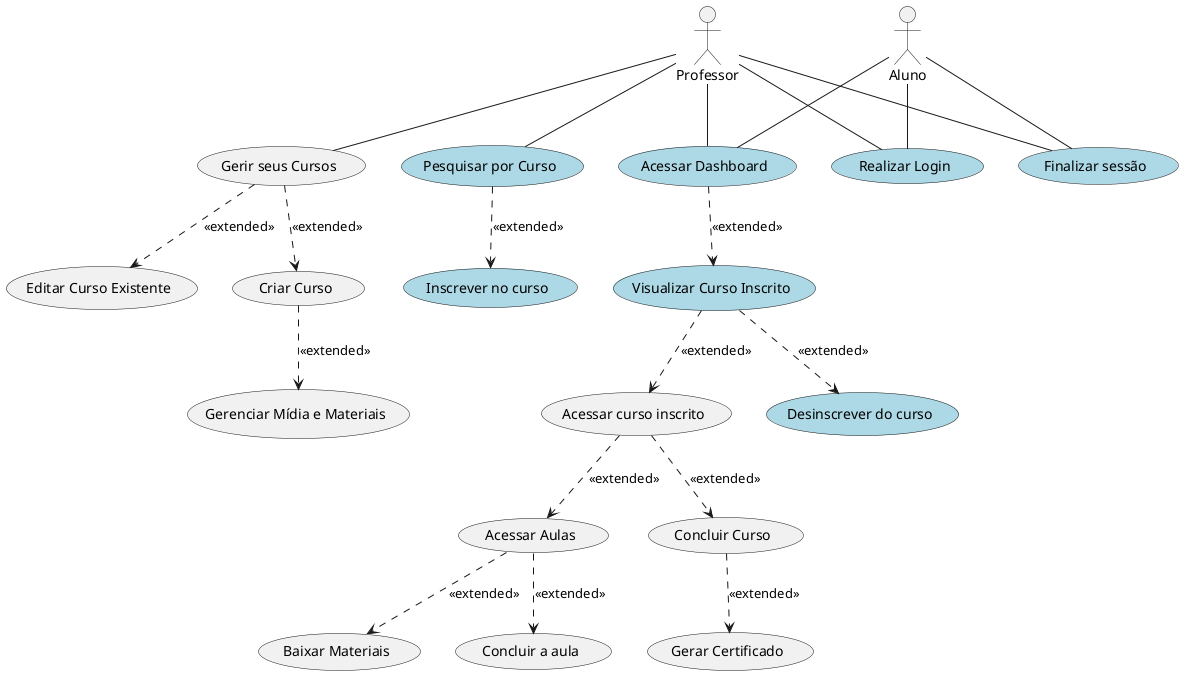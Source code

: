 @startuml
actor Aluno
actor Professor

(Acessar Dashboard) #LightBlue
(Pesquisar por Curso) #LightBlue
(Realizar Login) #LightBlue
(Finalizar sessão) #LightBlue
(Visualizar Curso Inscrito) #LightBlue
(Desinscrever do curso) #LightBlue
(Inscrever no curso) #LightBlue
 
Aluno -- (Acessar Dashboard)
Professor -- (Acessar Dashboard)
Professor -- (Pesquisar por Curso)
Professor -- (Gerir seus Cursos)

Aluno -- (Realizar Login)
Professor -- (Realizar Login)
Aluno -- (Finalizar sessão)
Professor -- (Finalizar sessão)

(Acessar Dashboard) ..> (Visualizar Curso Inscrito) : <<extended>>
(Visualizar Curso Inscrito) ..> (Desinscrever do curso) : <<extended>>
(Visualizar Curso Inscrito) ..> (Acessar curso inscrito) : <<extended>>
(Acessar curso inscrito) ..> (Acessar Aulas) : <<extended>>
(Acessar Aulas) ..> (Concluir a aula) : <<extended>>
(Acessar Aulas) ..> (Baixar Materiais) : <<extended>>
(Acessar curso inscrito) ..> (Concluir Curso) : <<extended>>
(Concluir Curso) ..> (Gerar Certificado) : <<extended>>

(Pesquisar por Curso) ..> (Inscrever no curso) : <<extended>>

(Gerir seus Cursos) ..> (Editar Curso Existente) : <<extended>>
(Gerir seus Cursos) ..> (Criar Curso) : <<extended>>
(Criar Curso) ..> (Gerenciar Mídia e Materiais) : <<extended>>
@enduml
